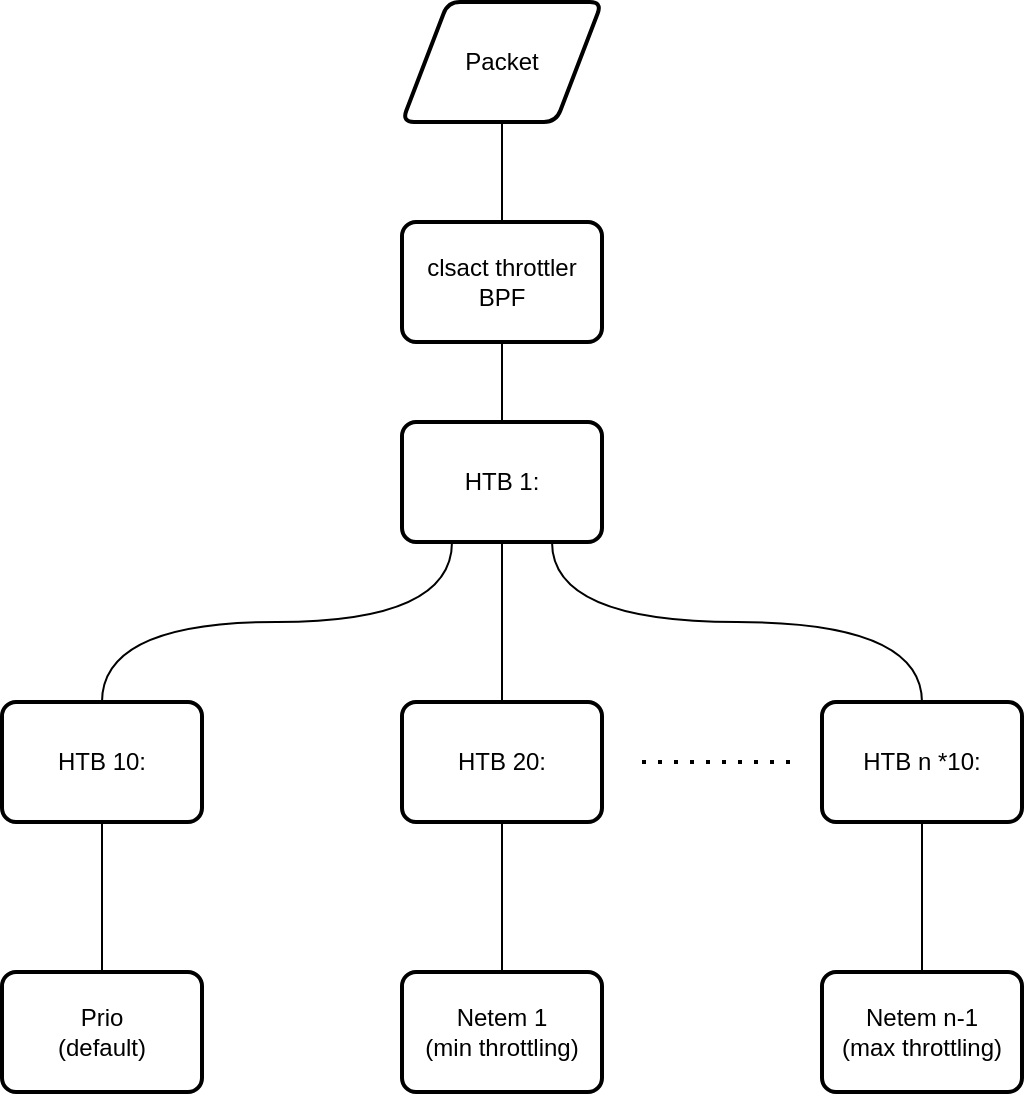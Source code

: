 <mxfile version="24.6.1" type="device">
  <diagram id="C5RBs43oDa-KdzZeNtuy" name="Page-1">
    <mxGraphModel dx="1562" dy="909" grid="1" gridSize="10" guides="1" tooltips="1" connect="1" arrows="1" fold="1" page="1" pageScale="1" pageWidth="827" pageHeight="1169" math="0" shadow="0">
      <root>
        <mxCell id="WIyWlLk6GJQsqaUBKTNV-0" />
        <mxCell id="WIyWlLk6GJQsqaUBKTNV-1" parent="WIyWlLk6GJQsqaUBKTNV-0" />
        <mxCell id="mjdyPSImwGVj4HmK0E7h-14" style="edgeStyle=orthogonalEdgeStyle;rounded=0;orthogonalLoop=1;jettySize=auto;html=1;exitX=0.5;exitY=1;exitDx=0;exitDy=0;entryX=0.5;entryY=0;entryDx=0;entryDy=0;endArrow=none;endFill=0;" edge="1" parent="WIyWlLk6GJQsqaUBKTNV-1" source="mjdyPSImwGVj4HmK0E7h-1" target="mjdyPSImwGVj4HmK0E7h-2">
          <mxGeometry relative="1" as="geometry" />
        </mxCell>
        <mxCell id="mjdyPSImwGVj4HmK0E7h-1" value="Packet" style="shape=parallelogram;html=1;strokeWidth=2;perimeter=parallelogramPerimeter;whiteSpace=wrap;rounded=1;arcSize=12;size=0.23;" vertex="1" parent="WIyWlLk6GJQsqaUBKTNV-1">
          <mxGeometry x="350" y="70" width="100" height="60" as="geometry" />
        </mxCell>
        <mxCell id="mjdyPSImwGVj4HmK0E7h-13" style="edgeStyle=orthogonalEdgeStyle;rounded=0;orthogonalLoop=1;jettySize=auto;html=1;exitX=0.5;exitY=1;exitDx=0;exitDy=0;entryX=0.5;entryY=0;entryDx=0;entryDy=0;endArrow=none;endFill=0;" edge="1" parent="WIyWlLk6GJQsqaUBKTNV-1" source="mjdyPSImwGVj4HmK0E7h-2" target="mjdyPSImwGVj4HmK0E7h-3">
          <mxGeometry relative="1" as="geometry" />
        </mxCell>
        <mxCell id="mjdyPSImwGVj4HmK0E7h-2" value="clsact throttler BPF" style="rounded=1;whiteSpace=wrap;html=1;absoluteArcSize=1;arcSize=14;strokeWidth=2;" vertex="1" parent="WIyWlLk6GJQsqaUBKTNV-1">
          <mxGeometry x="350" y="180" width="100" height="60" as="geometry" />
        </mxCell>
        <mxCell id="mjdyPSImwGVj4HmK0E7h-5" value="" style="edgeStyle=orthogonalEdgeStyle;rounded=0;orthogonalLoop=1;jettySize=auto;html=1;exitX=0.25;exitY=1;exitDx=0;exitDy=0;curved=1;endArrow=none;endFill=0;" edge="1" parent="WIyWlLk6GJQsqaUBKTNV-1" source="mjdyPSImwGVj4HmK0E7h-3" target="mjdyPSImwGVj4HmK0E7h-4">
          <mxGeometry relative="1" as="geometry" />
        </mxCell>
        <mxCell id="mjdyPSImwGVj4HmK0E7h-7" style="edgeStyle=orthogonalEdgeStyle;rounded=0;orthogonalLoop=1;jettySize=auto;html=1;curved=1;endArrow=none;endFill=0;" edge="1" parent="WIyWlLk6GJQsqaUBKTNV-1" source="mjdyPSImwGVj4HmK0E7h-3" target="mjdyPSImwGVj4HmK0E7h-6">
          <mxGeometry relative="1" as="geometry" />
        </mxCell>
        <mxCell id="mjdyPSImwGVj4HmK0E7h-12" style="edgeStyle=orthogonalEdgeStyle;rounded=0;orthogonalLoop=1;jettySize=auto;html=1;exitX=0.75;exitY=1;exitDx=0;exitDy=0;entryX=0.5;entryY=0;entryDx=0;entryDy=0;curved=1;endArrow=none;endFill=0;" edge="1" parent="WIyWlLk6GJQsqaUBKTNV-1" source="mjdyPSImwGVj4HmK0E7h-3" target="mjdyPSImwGVj4HmK0E7h-8">
          <mxGeometry relative="1" as="geometry" />
        </mxCell>
        <mxCell id="mjdyPSImwGVj4HmK0E7h-3" value="HTB 1:" style="rounded=1;whiteSpace=wrap;html=1;absoluteArcSize=1;arcSize=14;strokeWidth=2;" vertex="1" parent="WIyWlLk6GJQsqaUBKTNV-1">
          <mxGeometry x="350" y="280" width="100" height="60" as="geometry" />
        </mxCell>
        <mxCell id="mjdyPSImwGVj4HmK0E7h-10" value="" style="edgeStyle=orthogonalEdgeStyle;rounded=0;orthogonalLoop=1;jettySize=auto;html=1;endArrow=none;endFill=0;" edge="1" parent="WIyWlLk6GJQsqaUBKTNV-1" source="mjdyPSImwGVj4HmK0E7h-4">
          <mxGeometry relative="1" as="geometry">
            <mxPoint x="200" y="555" as="targetPoint" />
          </mxGeometry>
        </mxCell>
        <mxCell id="mjdyPSImwGVj4HmK0E7h-4" value="HTB 10:" style="rounded=1;whiteSpace=wrap;html=1;absoluteArcSize=1;arcSize=14;strokeWidth=2;" vertex="1" parent="WIyWlLk6GJQsqaUBKTNV-1">
          <mxGeometry x="150" y="420" width="100" height="60" as="geometry" />
        </mxCell>
        <mxCell id="mjdyPSImwGVj4HmK0E7h-18" style="edgeStyle=orthogonalEdgeStyle;rounded=0;orthogonalLoop=1;jettySize=auto;html=1;exitX=0.5;exitY=1;exitDx=0;exitDy=0;entryX=0.5;entryY=0;entryDx=0;entryDy=0;endArrow=none;endFill=0;" edge="1" parent="WIyWlLk6GJQsqaUBKTNV-1" source="mjdyPSImwGVj4HmK0E7h-6" target="mjdyPSImwGVj4HmK0E7h-16">
          <mxGeometry relative="1" as="geometry" />
        </mxCell>
        <mxCell id="mjdyPSImwGVj4HmK0E7h-6" value="HTB 20:" style="rounded=1;whiteSpace=wrap;html=1;absoluteArcSize=1;arcSize=14;strokeWidth=2;" vertex="1" parent="WIyWlLk6GJQsqaUBKTNV-1">
          <mxGeometry x="350" y="420" width="100" height="60" as="geometry" />
        </mxCell>
        <mxCell id="mjdyPSImwGVj4HmK0E7h-19" style="edgeStyle=orthogonalEdgeStyle;rounded=0;orthogonalLoop=1;jettySize=auto;html=1;exitX=0.5;exitY=1;exitDx=0;exitDy=0;entryX=0.5;entryY=0;entryDx=0;entryDy=0;endArrow=none;endFill=0;" edge="1" parent="WIyWlLk6GJQsqaUBKTNV-1" source="mjdyPSImwGVj4HmK0E7h-8" target="mjdyPSImwGVj4HmK0E7h-17">
          <mxGeometry relative="1" as="geometry" />
        </mxCell>
        <mxCell id="mjdyPSImwGVj4HmK0E7h-8" value="HTB n *10:" style="rounded=1;whiteSpace=wrap;html=1;absoluteArcSize=1;arcSize=14;strokeWidth=2;" vertex="1" parent="WIyWlLk6GJQsqaUBKTNV-1">
          <mxGeometry x="560" y="420" width="100" height="60" as="geometry" />
        </mxCell>
        <mxCell id="mjdyPSImwGVj4HmK0E7h-11" value="" style="endArrow=none;dashed=1;html=1;dashPattern=1 3;strokeWidth=2;rounded=0;" edge="1" parent="WIyWlLk6GJQsqaUBKTNV-1">
          <mxGeometry width="50" height="50" relative="1" as="geometry">
            <mxPoint x="470" y="450" as="sourcePoint" />
            <mxPoint x="550" y="450" as="targetPoint" />
          </mxGeometry>
        </mxCell>
        <mxCell id="mjdyPSImwGVj4HmK0E7h-15" value="Prio&lt;div&gt;(default)&lt;/div&gt;" style="rounded=1;whiteSpace=wrap;html=1;absoluteArcSize=1;arcSize=14;strokeWidth=2;" vertex="1" parent="WIyWlLk6GJQsqaUBKTNV-1">
          <mxGeometry x="150" y="555" width="100" height="60" as="geometry" />
        </mxCell>
        <mxCell id="mjdyPSImwGVj4HmK0E7h-16" value="Netem 1&lt;div&gt;(min throttling)&lt;/div&gt;" style="rounded=1;whiteSpace=wrap;html=1;absoluteArcSize=1;arcSize=14;strokeWidth=2;" vertex="1" parent="WIyWlLk6GJQsqaUBKTNV-1">
          <mxGeometry x="350" y="555" width="100" height="60" as="geometry" />
        </mxCell>
        <mxCell id="mjdyPSImwGVj4HmK0E7h-17" value="Netem n-1&lt;div&gt;(max throttling)&lt;/div&gt;" style="rounded=1;whiteSpace=wrap;html=1;absoluteArcSize=1;arcSize=14;strokeWidth=2;" vertex="1" parent="WIyWlLk6GJQsqaUBKTNV-1">
          <mxGeometry x="560" y="555" width="100" height="60" as="geometry" />
        </mxCell>
      </root>
    </mxGraphModel>
  </diagram>
</mxfile>
